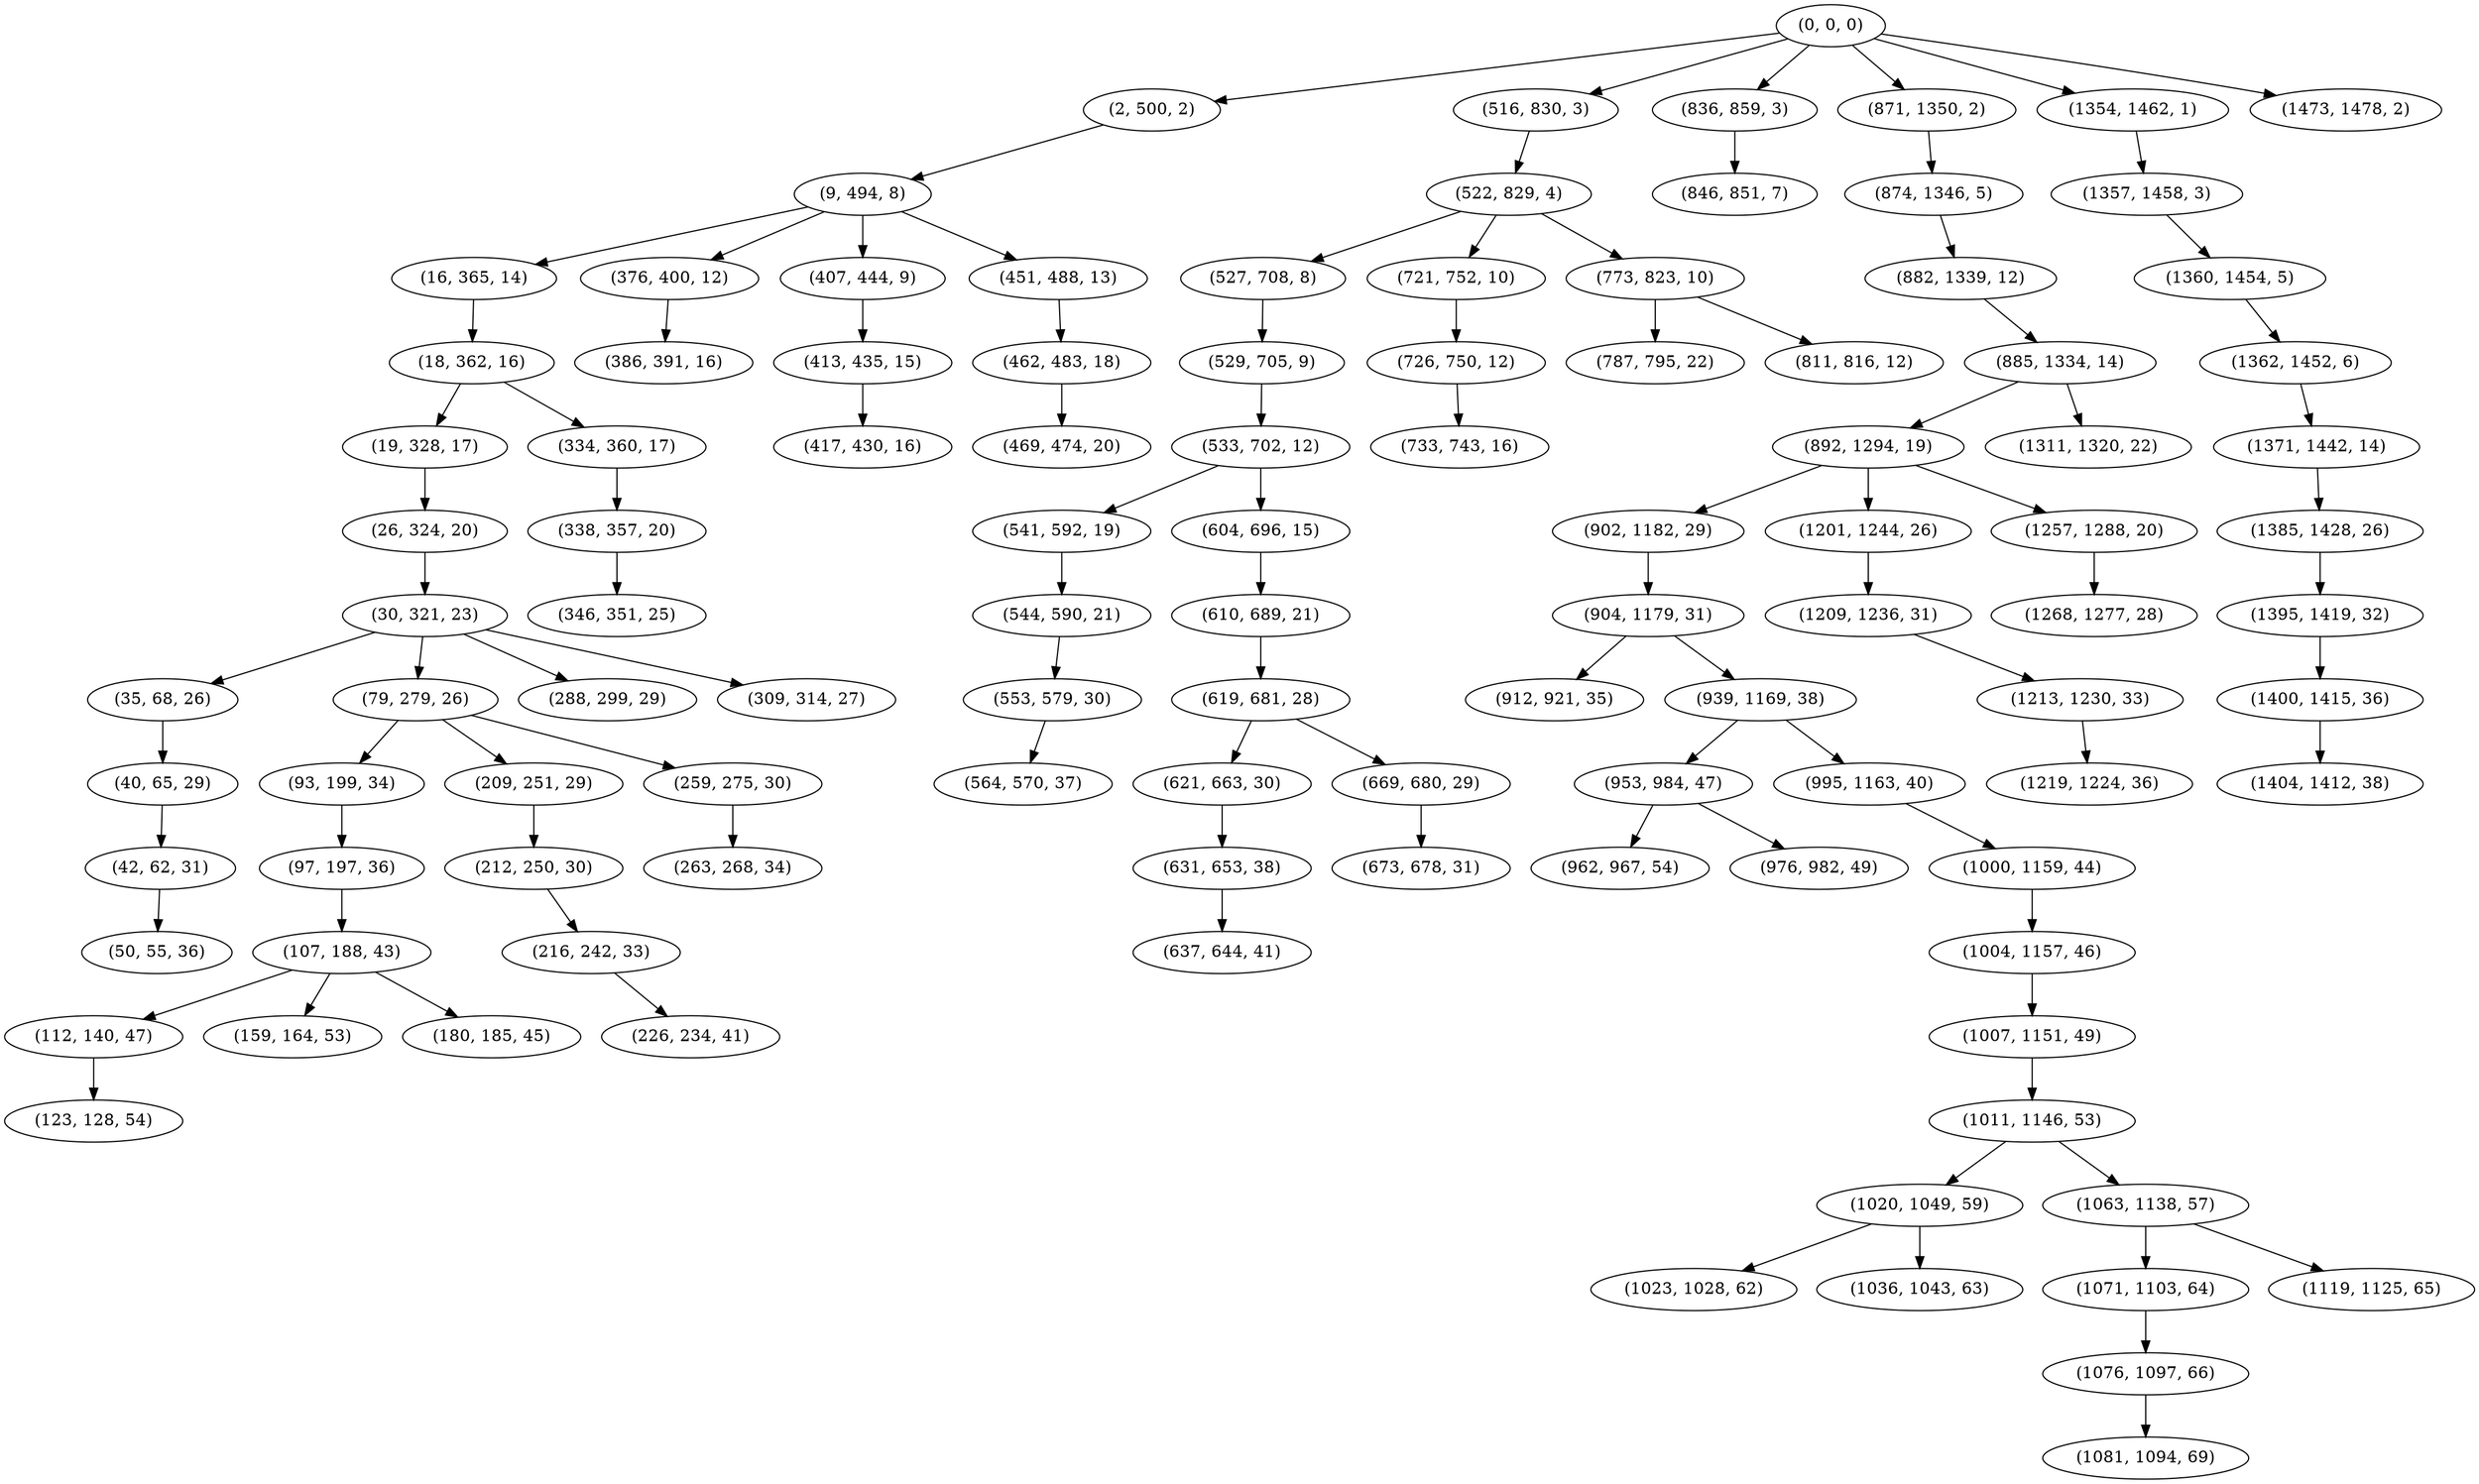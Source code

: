 digraph tree {
    "(0, 0, 0)";
    "(2, 500, 2)";
    "(9, 494, 8)";
    "(16, 365, 14)";
    "(18, 362, 16)";
    "(19, 328, 17)";
    "(26, 324, 20)";
    "(30, 321, 23)";
    "(35, 68, 26)";
    "(40, 65, 29)";
    "(42, 62, 31)";
    "(50, 55, 36)";
    "(79, 279, 26)";
    "(93, 199, 34)";
    "(97, 197, 36)";
    "(107, 188, 43)";
    "(112, 140, 47)";
    "(123, 128, 54)";
    "(159, 164, 53)";
    "(180, 185, 45)";
    "(209, 251, 29)";
    "(212, 250, 30)";
    "(216, 242, 33)";
    "(226, 234, 41)";
    "(259, 275, 30)";
    "(263, 268, 34)";
    "(288, 299, 29)";
    "(309, 314, 27)";
    "(334, 360, 17)";
    "(338, 357, 20)";
    "(346, 351, 25)";
    "(376, 400, 12)";
    "(386, 391, 16)";
    "(407, 444, 9)";
    "(413, 435, 15)";
    "(417, 430, 16)";
    "(451, 488, 13)";
    "(462, 483, 18)";
    "(469, 474, 20)";
    "(516, 830, 3)";
    "(522, 829, 4)";
    "(527, 708, 8)";
    "(529, 705, 9)";
    "(533, 702, 12)";
    "(541, 592, 19)";
    "(544, 590, 21)";
    "(553, 579, 30)";
    "(564, 570, 37)";
    "(604, 696, 15)";
    "(610, 689, 21)";
    "(619, 681, 28)";
    "(621, 663, 30)";
    "(631, 653, 38)";
    "(637, 644, 41)";
    "(669, 680, 29)";
    "(673, 678, 31)";
    "(721, 752, 10)";
    "(726, 750, 12)";
    "(733, 743, 16)";
    "(773, 823, 10)";
    "(787, 795, 22)";
    "(811, 816, 12)";
    "(836, 859, 3)";
    "(846, 851, 7)";
    "(871, 1350, 2)";
    "(874, 1346, 5)";
    "(882, 1339, 12)";
    "(885, 1334, 14)";
    "(892, 1294, 19)";
    "(902, 1182, 29)";
    "(904, 1179, 31)";
    "(912, 921, 35)";
    "(939, 1169, 38)";
    "(953, 984, 47)";
    "(962, 967, 54)";
    "(976, 982, 49)";
    "(995, 1163, 40)";
    "(1000, 1159, 44)";
    "(1004, 1157, 46)";
    "(1007, 1151, 49)";
    "(1011, 1146, 53)";
    "(1020, 1049, 59)";
    "(1023, 1028, 62)";
    "(1036, 1043, 63)";
    "(1063, 1138, 57)";
    "(1071, 1103, 64)";
    "(1076, 1097, 66)";
    "(1081, 1094, 69)";
    "(1119, 1125, 65)";
    "(1201, 1244, 26)";
    "(1209, 1236, 31)";
    "(1213, 1230, 33)";
    "(1219, 1224, 36)";
    "(1257, 1288, 20)";
    "(1268, 1277, 28)";
    "(1311, 1320, 22)";
    "(1354, 1462, 1)";
    "(1357, 1458, 3)";
    "(1360, 1454, 5)";
    "(1362, 1452, 6)";
    "(1371, 1442, 14)";
    "(1385, 1428, 26)";
    "(1395, 1419, 32)";
    "(1400, 1415, 36)";
    "(1404, 1412, 38)";
    "(1473, 1478, 2)";
    "(0, 0, 0)" -> "(2, 500, 2)";
    "(0, 0, 0)" -> "(516, 830, 3)";
    "(0, 0, 0)" -> "(836, 859, 3)";
    "(0, 0, 0)" -> "(871, 1350, 2)";
    "(0, 0, 0)" -> "(1354, 1462, 1)";
    "(0, 0, 0)" -> "(1473, 1478, 2)";
    "(2, 500, 2)" -> "(9, 494, 8)";
    "(9, 494, 8)" -> "(16, 365, 14)";
    "(9, 494, 8)" -> "(376, 400, 12)";
    "(9, 494, 8)" -> "(407, 444, 9)";
    "(9, 494, 8)" -> "(451, 488, 13)";
    "(16, 365, 14)" -> "(18, 362, 16)";
    "(18, 362, 16)" -> "(19, 328, 17)";
    "(18, 362, 16)" -> "(334, 360, 17)";
    "(19, 328, 17)" -> "(26, 324, 20)";
    "(26, 324, 20)" -> "(30, 321, 23)";
    "(30, 321, 23)" -> "(35, 68, 26)";
    "(30, 321, 23)" -> "(79, 279, 26)";
    "(30, 321, 23)" -> "(288, 299, 29)";
    "(30, 321, 23)" -> "(309, 314, 27)";
    "(35, 68, 26)" -> "(40, 65, 29)";
    "(40, 65, 29)" -> "(42, 62, 31)";
    "(42, 62, 31)" -> "(50, 55, 36)";
    "(79, 279, 26)" -> "(93, 199, 34)";
    "(79, 279, 26)" -> "(209, 251, 29)";
    "(79, 279, 26)" -> "(259, 275, 30)";
    "(93, 199, 34)" -> "(97, 197, 36)";
    "(97, 197, 36)" -> "(107, 188, 43)";
    "(107, 188, 43)" -> "(112, 140, 47)";
    "(107, 188, 43)" -> "(159, 164, 53)";
    "(107, 188, 43)" -> "(180, 185, 45)";
    "(112, 140, 47)" -> "(123, 128, 54)";
    "(209, 251, 29)" -> "(212, 250, 30)";
    "(212, 250, 30)" -> "(216, 242, 33)";
    "(216, 242, 33)" -> "(226, 234, 41)";
    "(259, 275, 30)" -> "(263, 268, 34)";
    "(334, 360, 17)" -> "(338, 357, 20)";
    "(338, 357, 20)" -> "(346, 351, 25)";
    "(376, 400, 12)" -> "(386, 391, 16)";
    "(407, 444, 9)" -> "(413, 435, 15)";
    "(413, 435, 15)" -> "(417, 430, 16)";
    "(451, 488, 13)" -> "(462, 483, 18)";
    "(462, 483, 18)" -> "(469, 474, 20)";
    "(516, 830, 3)" -> "(522, 829, 4)";
    "(522, 829, 4)" -> "(527, 708, 8)";
    "(522, 829, 4)" -> "(721, 752, 10)";
    "(522, 829, 4)" -> "(773, 823, 10)";
    "(527, 708, 8)" -> "(529, 705, 9)";
    "(529, 705, 9)" -> "(533, 702, 12)";
    "(533, 702, 12)" -> "(541, 592, 19)";
    "(533, 702, 12)" -> "(604, 696, 15)";
    "(541, 592, 19)" -> "(544, 590, 21)";
    "(544, 590, 21)" -> "(553, 579, 30)";
    "(553, 579, 30)" -> "(564, 570, 37)";
    "(604, 696, 15)" -> "(610, 689, 21)";
    "(610, 689, 21)" -> "(619, 681, 28)";
    "(619, 681, 28)" -> "(621, 663, 30)";
    "(619, 681, 28)" -> "(669, 680, 29)";
    "(621, 663, 30)" -> "(631, 653, 38)";
    "(631, 653, 38)" -> "(637, 644, 41)";
    "(669, 680, 29)" -> "(673, 678, 31)";
    "(721, 752, 10)" -> "(726, 750, 12)";
    "(726, 750, 12)" -> "(733, 743, 16)";
    "(773, 823, 10)" -> "(787, 795, 22)";
    "(773, 823, 10)" -> "(811, 816, 12)";
    "(836, 859, 3)" -> "(846, 851, 7)";
    "(871, 1350, 2)" -> "(874, 1346, 5)";
    "(874, 1346, 5)" -> "(882, 1339, 12)";
    "(882, 1339, 12)" -> "(885, 1334, 14)";
    "(885, 1334, 14)" -> "(892, 1294, 19)";
    "(885, 1334, 14)" -> "(1311, 1320, 22)";
    "(892, 1294, 19)" -> "(902, 1182, 29)";
    "(892, 1294, 19)" -> "(1201, 1244, 26)";
    "(892, 1294, 19)" -> "(1257, 1288, 20)";
    "(902, 1182, 29)" -> "(904, 1179, 31)";
    "(904, 1179, 31)" -> "(912, 921, 35)";
    "(904, 1179, 31)" -> "(939, 1169, 38)";
    "(939, 1169, 38)" -> "(953, 984, 47)";
    "(939, 1169, 38)" -> "(995, 1163, 40)";
    "(953, 984, 47)" -> "(962, 967, 54)";
    "(953, 984, 47)" -> "(976, 982, 49)";
    "(995, 1163, 40)" -> "(1000, 1159, 44)";
    "(1000, 1159, 44)" -> "(1004, 1157, 46)";
    "(1004, 1157, 46)" -> "(1007, 1151, 49)";
    "(1007, 1151, 49)" -> "(1011, 1146, 53)";
    "(1011, 1146, 53)" -> "(1020, 1049, 59)";
    "(1011, 1146, 53)" -> "(1063, 1138, 57)";
    "(1020, 1049, 59)" -> "(1023, 1028, 62)";
    "(1020, 1049, 59)" -> "(1036, 1043, 63)";
    "(1063, 1138, 57)" -> "(1071, 1103, 64)";
    "(1063, 1138, 57)" -> "(1119, 1125, 65)";
    "(1071, 1103, 64)" -> "(1076, 1097, 66)";
    "(1076, 1097, 66)" -> "(1081, 1094, 69)";
    "(1201, 1244, 26)" -> "(1209, 1236, 31)";
    "(1209, 1236, 31)" -> "(1213, 1230, 33)";
    "(1213, 1230, 33)" -> "(1219, 1224, 36)";
    "(1257, 1288, 20)" -> "(1268, 1277, 28)";
    "(1354, 1462, 1)" -> "(1357, 1458, 3)";
    "(1357, 1458, 3)" -> "(1360, 1454, 5)";
    "(1360, 1454, 5)" -> "(1362, 1452, 6)";
    "(1362, 1452, 6)" -> "(1371, 1442, 14)";
    "(1371, 1442, 14)" -> "(1385, 1428, 26)";
    "(1385, 1428, 26)" -> "(1395, 1419, 32)";
    "(1395, 1419, 32)" -> "(1400, 1415, 36)";
    "(1400, 1415, 36)" -> "(1404, 1412, 38)";
}
